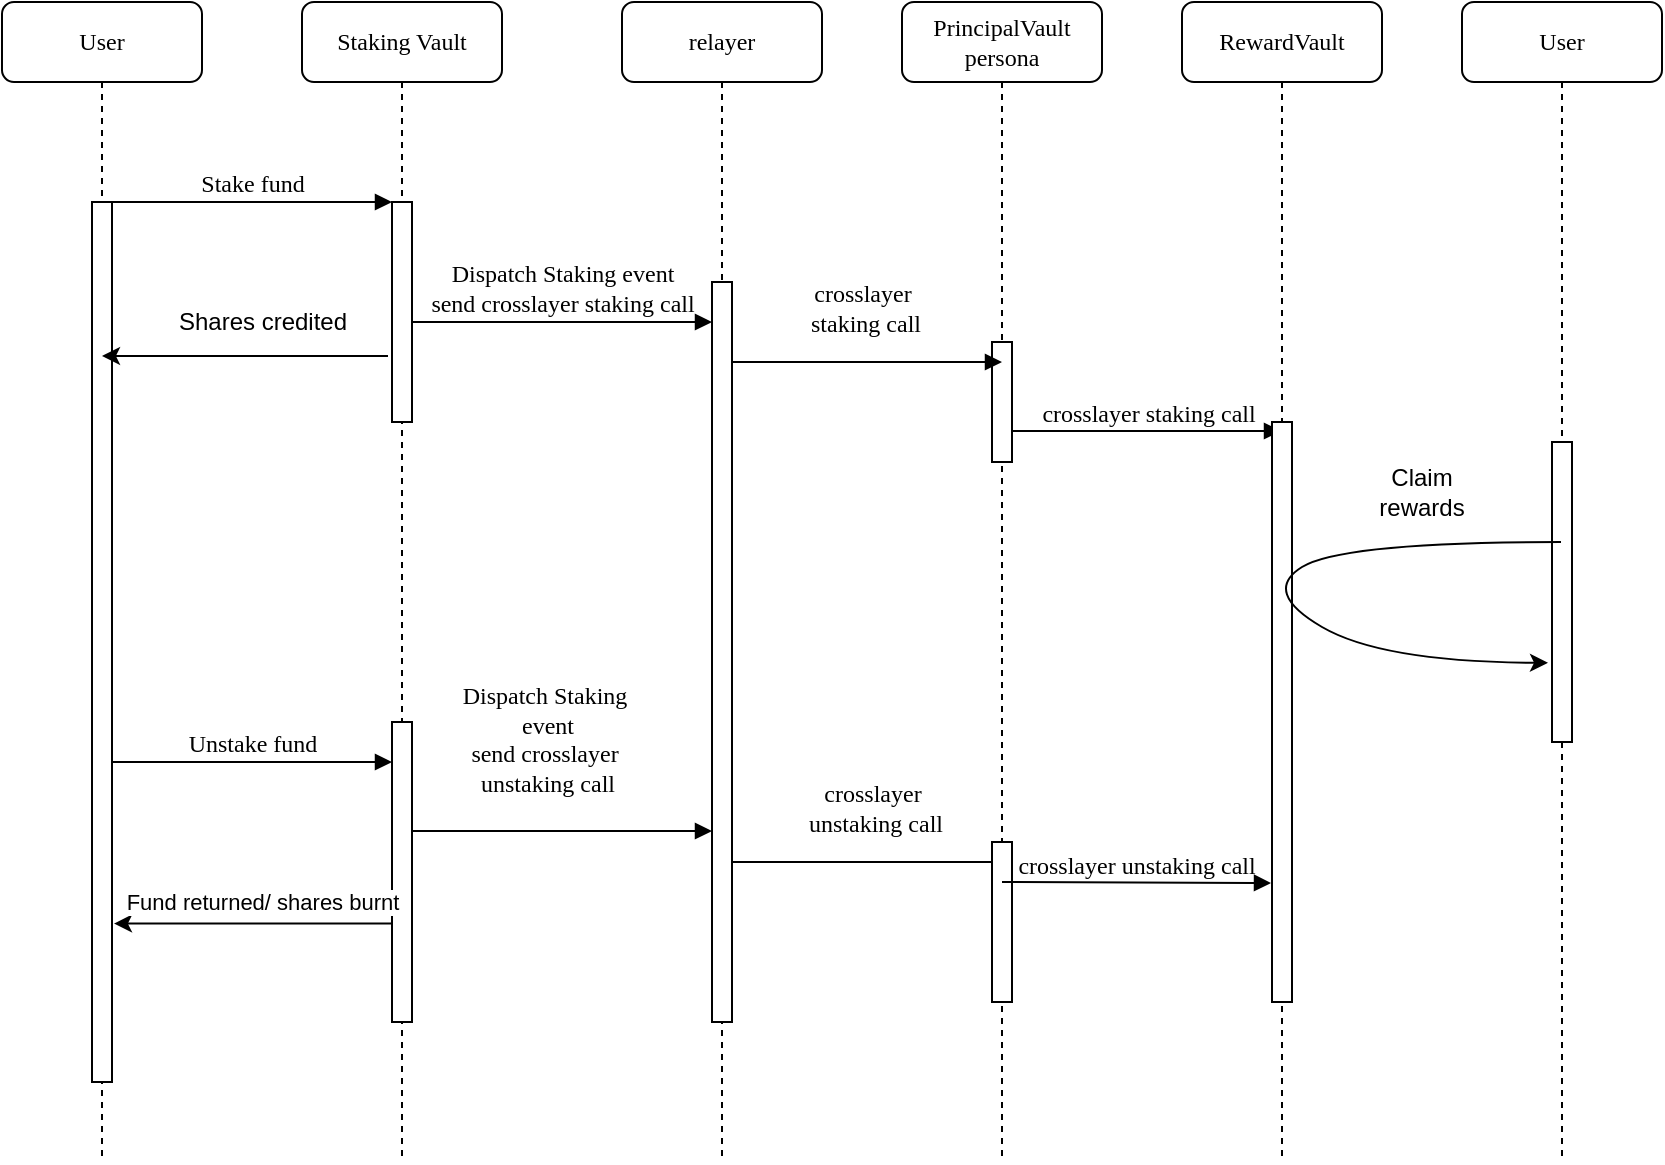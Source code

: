 <mxfile version="15.7.3" type="device"><diagram name="Page-1" id="13e1069c-82ec-6db2-03f1-153e76fe0fe0"><mxGraphModel dx="1018" dy="712" grid="1" gridSize="10" guides="1" tooltips="1" connect="1" arrows="1" fold="1" page="1" pageScale="1" pageWidth="1100" pageHeight="850" background="none" math="0" shadow="0"><root><mxCell id="0"/><mxCell id="1" parent="0"/><mxCell id="7baba1c4bc27f4b0-2" value="Staking Vault" style="shape=umlLifeline;perimeter=lifelinePerimeter;whiteSpace=wrap;html=1;container=1;collapsible=0;recursiveResize=0;outlineConnect=0;rounded=1;shadow=0;comic=0;labelBackgroundColor=none;strokeWidth=1;fontFamily=Verdana;fontSize=12;align=center;" parent="1" vertex="1"><mxGeometry x="380" y="80" width="100" height="580" as="geometry"/></mxCell><mxCell id="7baba1c4bc27f4b0-10" value="" style="html=1;points=[];perimeter=orthogonalPerimeter;rounded=0;shadow=0;comic=0;labelBackgroundColor=none;strokeWidth=1;fontFamily=Verdana;fontSize=12;align=center;" parent="7baba1c4bc27f4b0-2" vertex="1"><mxGeometry x="45" y="100" width="10" height="110" as="geometry"/></mxCell><mxCell id="eNf5ieTuF78hG8h8xBeP-1" value="Dispatch Staking event&lt;br&gt;send crosslayer staking call" style="html=1;verticalAlign=bottom;endArrow=block;labelBackgroundColor=none;fontFamily=Verdana;fontSize=12;edgeStyle=elbowEdgeStyle;elbow=vertical;" parent="7baba1c4bc27f4b0-2" target="7baba1c4bc27f4b0-16" edge="1"><mxGeometry relative="1" as="geometry"><mxPoint x="55" y="160" as="sourcePoint"/><mxPoint x="185" y="160" as="targetPoint"/></mxGeometry></mxCell><mxCell id="eNf5ieTuF78hG8h8xBeP-16" value="" style="html=1;points=[];perimeter=orthogonalPerimeter;rounded=0;shadow=0;comic=0;labelBackgroundColor=none;strokeWidth=1;fontFamily=Verdana;fontSize=12;align=center;" parent="7baba1c4bc27f4b0-2" vertex="1"><mxGeometry x="45" y="360" width="10" height="150" as="geometry"/></mxCell><mxCell id="tp4DvTwfs_9LMgUvHYI7-4" value="Unstake fund" style="html=1;verticalAlign=bottom;endArrow=block;entryX=0;entryY=0;labelBackgroundColor=none;fontFamily=Verdana;fontSize=12;edgeStyle=elbowEdgeStyle;elbow=vertical;" parent="7baba1c4bc27f4b0-2" edge="1"><mxGeometry relative="1" as="geometry"><mxPoint x="-95" y="380" as="sourcePoint"/><mxPoint x="45" y="380.0" as="targetPoint"/></mxGeometry></mxCell><mxCell id="7baba1c4bc27f4b0-4" value="relayer" style="shape=umlLifeline;perimeter=lifelinePerimeter;whiteSpace=wrap;html=1;container=1;collapsible=0;recursiveResize=0;outlineConnect=0;rounded=1;shadow=0;comic=0;labelBackgroundColor=none;strokeWidth=1;fontFamily=Verdana;fontSize=12;align=center;" parent="1" vertex="1"><mxGeometry x="540" y="80" width="100" height="580" as="geometry"/></mxCell><mxCell id="7baba1c4bc27f4b0-5" value="PrincipalVault&lt;br&gt;persona" style="shape=umlLifeline;perimeter=lifelinePerimeter;whiteSpace=wrap;html=1;container=1;collapsible=0;recursiveResize=0;outlineConnect=0;rounded=1;shadow=0;comic=0;labelBackgroundColor=none;strokeWidth=1;fontFamily=Verdana;fontSize=12;align=center;" parent="1" vertex="1"><mxGeometry x="680" y="80" width="100" height="580" as="geometry"/></mxCell><mxCell id="eNf5ieTuF78hG8h8xBeP-3" value="crosslayer staking call" style="html=1;verticalAlign=bottom;endArrow=block;labelBackgroundColor=none;fontFamily=Verdana;fontSize=12;edgeStyle=elbowEdgeStyle;elbow=vertical;" parent="7baba1c4bc27f4b0-5" target="7baba1c4bc27f4b0-6" edge="1"><mxGeometry relative="1" as="geometry"><mxPoint x="55" y="214.5" as="sourcePoint"/><mxPoint x="200" y="214.5" as="targetPoint"/></mxGeometry></mxCell><mxCell id="eNf5ieTuF78hG8h8xBeP-5" value="" style="html=1;points=[];perimeter=orthogonalPerimeter;rounded=0;shadow=0;comic=0;labelBackgroundColor=none;strokeWidth=1;fontFamily=Verdana;fontSize=12;align=center;" parent="7baba1c4bc27f4b0-5" vertex="1"><mxGeometry x="45" y="170" width="10" height="60" as="geometry"/></mxCell><mxCell id="tp4DvTwfs_9LMgUvHYI7-6" value="crosslayer&lt;br&gt;&amp;nbsp;unstaking call" style="html=1;verticalAlign=bottom;endArrow=block;labelBackgroundColor=none;fontFamily=Verdana;fontSize=12;edgeStyle=elbowEdgeStyle;elbow=vertical;" parent="7baba1c4bc27f4b0-5" edge="1"><mxGeometry x="0.035" y="10" relative="1" as="geometry"><mxPoint x="-90" y="430" as="sourcePoint"/><mxPoint x="55" y="430" as="targetPoint"/><mxPoint as="offset"/></mxGeometry></mxCell><mxCell id="tp4DvTwfs_9LMgUvHYI7-7" value="" style="html=1;points=[];perimeter=orthogonalPerimeter;rounded=0;shadow=0;comic=0;labelBackgroundColor=none;strokeWidth=1;fontFamily=Verdana;fontSize=12;align=center;" parent="7baba1c4bc27f4b0-5" vertex="1"><mxGeometry x="45" y="420" width="10" height="80" as="geometry"/></mxCell><mxCell id="7baba1c4bc27f4b0-6" value="RewardVault" style="shape=umlLifeline;perimeter=lifelinePerimeter;whiteSpace=wrap;html=1;container=1;collapsible=0;recursiveResize=0;outlineConnect=0;rounded=1;shadow=0;comic=0;labelBackgroundColor=none;strokeWidth=1;fontFamily=Verdana;fontSize=12;align=center;" parent="1" vertex="1"><mxGeometry x="820" y="80" width="100" height="580" as="geometry"/></mxCell><mxCell id="eNf5ieTuF78hG8h8xBeP-2" value="crosslayer&lt;br&gt;&amp;nbsp;staking call" style="html=1;verticalAlign=bottom;endArrow=block;labelBackgroundColor=none;fontFamily=Verdana;fontSize=12;edgeStyle=elbowEdgeStyle;elbow=vertical;" parent="7baba1c4bc27f4b0-6" edge="1"><mxGeometry x="0.035" y="10" relative="1" as="geometry"><mxPoint x="-235" y="180" as="sourcePoint"/><mxPoint x="-90" y="180" as="targetPoint"/><mxPoint as="offset"/></mxGeometry></mxCell><mxCell id="7baba1c4bc27f4b0-28" value="" style="html=1;points=[];perimeter=orthogonalPerimeter;rounded=0;shadow=0;comic=0;labelBackgroundColor=none;strokeWidth=1;fontFamily=Verdana;fontSize=12;align=center;" parent="7baba1c4bc27f4b0-6" vertex="1"><mxGeometry x="45" y="210" width="10" height="290" as="geometry"/></mxCell><mxCell id="7baba1c4bc27f4b0-7" value="User" style="shape=umlLifeline;perimeter=lifelinePerimeter;whiteSpace=wrap;html=1;container=1;collapsible=0;recursiveResize=0;outlineConnect=0;rounded=1;shadow=0;comic=0;labelBackgroundColor=none;strokeWidth=1;fontFamily=Verdana;fontSize=12;align=center;" parent="1" vertex="1"><mxGeometry x="960" y="80" width="100" height="580" as="geometry"/></mxCell><mxCell id="7baba1c4bc27f4b0-25" value="" style="html=1;points=[];perimeter=orthogonalPerimeter;rounded=0;shadow=0;comic=0;labelBackgroundColor=none;strokeColor=#000000;strokeWidth=1;fillColor=#FFFFFF;fontFamily=Verdana;fontSize=12;fontColor=#000000;align=center;" parent="7baba1c4bc27f4b0-7" vertex="1"><mxGeometry x="45" y="220" width="10" height="150" as="geometry"/></mxCell><mxCell id="tp4DvTwfs_9LMgUvHYI7-2" value="" style="curved=1;endArrow=classic;html=1;rounded=0;entryX=-0.2;entryY=0.736;entryDx=0;entryDy=0;entryPerimeter=0;" parent="7baba1c4bc27f4b0-7" source="7baba1c4bc27f4b0-7" target="7baba1c4bc27f4b0-25" edge="1"><mxGeometry width="50" height="50" relative="1" as="geometry"><mxPoint x="-300" y="270" as="sourcePoint"/><mxPoint x="-350" y="320" as="targetPoint"/><Array as="points"><mxPoint x="-60" y="270"/><mxPoint x="-100" y="295"/><mxPoint x="-40" y="330"/></Array></mxGeometry></mxCell><mxCell id="7baba1c4bc27f4b0-8" value="User" style="shape=umlLifeline;perimeter=lifelinePerimeter;whiteSpace=wrap;html=1;container=1;collapsible=0;recursiveResize=0;outlineConnect=0;rounded=1;shadow=0;comic=0;labelBackgroundColor=none;strokeWidth=1;fontFamily=Verdana;fontSize=12;align=center;" parent="1" vertex="1"><mxGeometry x="230" y="80" width="100" height="580" as="geometry"/></mxCell><mxCell id="7baba1c4bc27f4b0-9" value="" style="html=1;points=[];perimeter=orthogonalPerimeter;rounded=0;shadow=0;comic=0;labelBackgroundColor=none;strokeWidth=1;fontFamily=Verdana;fontSize=12;align=center;" parent="7baba1c4bc27f4b0-8" vertex="1"><mxGeometry x="45" y="100" width="10" height="440" as="geometry"/></mxCell><mxCell id="7baba1c4bc27f4b0-16" value="" style="html=1;points=[];perimeter=orthogonalPerimeter;rounded=0;shadow=0;comic=0;labelBackgroundColor=none;strokeWidth=1;fontFamily=Verdana;fontSize=12;align=center;" parent="1" vertex="1"><mxGeometry x="585" y="220" width="10" height="370" as="geometry"/></mxCell><mxCell id="7baba1c4bc27f4b0-11" value="Stake fund" style="html=1;verticalAlign=bottom;endArrow=block;entryX=0;entryY=0;labelBackgroundColor=none;fontFamily=Verdana;fontSize=12;edgeStyle=elbowEdgeStyle;elbow=vertical;" parent="1" source="7baba1c4bc27f4b0-9" target="7baba1c4bc27f4b0-10" edge="1"><mxGeometry relative="1" as="geometry"><mxPoint x="220" y="190" as="sourcePoint"/></mxGeometry></mxCell><mxCell id="tp4DvTwfs_9LMgUvHYI7-3" value="Claim rewards" style="text;html=1;strokeColor=none;fillColor=none;align=center;verticalAlign=middle;whiteSpace=wrap;rounded=0;" parent="1" vertex="1"><mxGeometry x="910" y="310" width="60" height="30" as="geometry"/></mxCell><mxCell id="tp4DvTwfs_9LMgUvHYI7-5" value="Dispatch Staking&lt;br&gt;&amp;nbsp;event&lt;br&gt;send crosslayer&lt;br&gt;&amp;nbsp;unstaking call" style="html=1;verticalAlign=bottom;endArrow=block;labelBackgroundColor=none;fontFamily=Verdana;fontSize=12;edgeStyle=elbowEdgeStyle;elbow=vertical;" parent="1" edge="1"><mxGeometry x="-0.133" y="15" relative="1" as="geometry"><mxPoint x="435" y="494.5" as="sourcePoint"/><mxPoint x="585" y="494.5" as="targetPoint"/><mxPoint x="1" as="offset"/></mxGeometry></mxCell><mxCell id="tp4DvTwfs_9LMgUvHYI7-9" value="crosslayer unstaking call" style="html=1;verticalAlign=bottom;endArrow=block;labelBackgroundColor=none;fontFamily=Verdana;fontSize=12;edgeStyle=elbowEdgeStyle;elbow=vertical;" parent="1" edge="1"><mxGeometry relative="1" as="geometry"><mxPoint x="730" y="520" as="sourcePoint"/><mxPoint x="864.5" y="520.5" as="targetPoint"/></mxGeometry></mxCell><mxCell id="tp4DvTwfs_9LMgUvHYI7-10" value="" style="endArrow=classic;html=1;rounded=0;entryX=1.1;entryY=0.82;entryDx=0;entryDy=0;entryPerimeter=0;" parent="1" source="eNf5ieTuF78hG8h8xBeP-16" target="7baba1c4bc27f4b0-9" edge="1"><mxGeometry width="50" height="50" relative="1" as="geometry"><mxPoint x="630" y="420" as="sourcePoint"/><mxPoint x="680" y="370" as="targetPoint"/></mxGeometry></mxCell><mxCell id="tp4DvTwfs_9LMgUvHYI7-11" value="Fund returned/ shares burnt" style="edgeLabel;html=1;align=center;verticalAlign=middle;resizable=0;points=[];" parent="tp4DvTwfs_9LMgUvHYI7-10" vertex="1" connectable="0"><mxGeometry x="0.093" y="1" relative="1" as="geometry"><mxPoint x="11" y="-12" as="offset"/></mxGeometry></mxCell><mxCell id="tp4DvTwfs_9LMgUvHYI7-12" value="" style="endArrow=classic;html=1;rounded=0;exitX=-0.2;exitY=0.7;exitDx=0;exitDy=0;exitPerimeter=0;" parent="1" source="7baba1c4bc27f4b0-10" target="7baba1c4bc27f4b0-8" edge="1"><mxGeometry width="50" height="50" relative="1" as="geometry"><mxPoint x="630" y="420" as="sourcePoint"/><mxPoint x="680" y="370" as="targetPoint"/></mxGeometry></mxCell><mxCell id="tp4DvTwfs_9LMgUvHYI7-13" value="Shares credited" style="text;html=1;align=center;verticalAlign=middle;resizable=0;points=[];autosize=1;strokeColor=none;fillColor=none;" parent="1" vertex="1"><mxGeometry x="310" y="230" width="100" height="20" as="geometry"/></mxCell></root></mxGraphModel></diagram></mxfile>